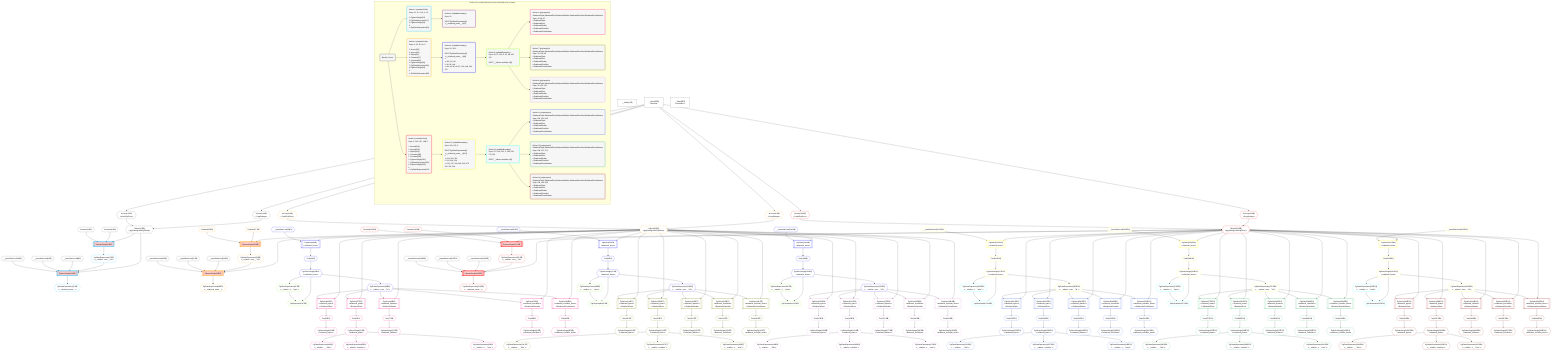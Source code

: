 %%{init: {'themeVariables': { 'fontSize': '12px'}}}%%
graph TD
    classDef path fill:#eee,stroke:#000,color:#000
    classDef plan fill:#fff,stroke-width:1px,color:#000
    classDef itemplan fill:#fff,stroke-width:2px,color:#000
    classDef unbatchedplan fill:#dff,stroke-width:1px,color:#000
    classDef sideeffectplan fill:#fcc,stroke-width:2px,color:#000
    classDef bucket fill:#f6f6f6,color:#000,stroke-width:2px,text-align:left


    %% define steps
    __Value0["__Value[0∈0]"]:::plan
    __Value3["__Value[3∈0]<br />ᐸcontextᐳ"]:::plan
    __Value5["__Value[5∈0]<br />ᐸrootValueᐳ"]:::plan
    __InputStaticLeaf8{{"__InputStaticLeaf[8∈0]"}}:::plan
    __InputStaticLeaf9{{"__InputStaticLeaf[9∈0]"}}:::plan
    __InputStaticLeaf10{{"__InputStaticLeaf[10∈0]"}}:::plan
    Constant11{{"Constant[11∈0]"}}:::plan
    Constant12{{"Constant[12∈0]"}}:::plan
    Access14{{"Access[14∈0]<br />ᐸ3.pgSettingsᐳ"}}:::plan
    Access15{{"Access[15∈0]<br />ᐸ3.withPgClientᐳ"}}:::plan
    Object16{{"Object[16∈0]<br />ᐸ{pgSettings,withPgClient}ᐳ"}}:::plan
    PgInsertSingle13[["PgInsertSingle[13∈1]"]]:::sideeffectplan
    PgClassExpression17{{"PgClassExpression[17∈1]<br />ᐸ__relation...ems__.”id”ᐳ"}}:::plan
    PgInsertSingle18[["PgInsertSingle[18∈1]"]]:::sideeffectplan
    PgClassExpression22{{"PgClassExpression[22∈1]<br />ᐸ__relational_posts__ᐳ"}}:::plan
    __InputStaticLeaf24{{"__InputStaticLeaf[24∈0]"}}:::plan
    __InputStaticLeaf25{{"__InputStaticLeaf[25∈0]"}}:::plan
    __InputStaticLeaf26{{"__InputStaticLeaf[26∈0]"}}:::plan
    Constant27{{"Constant[27∈3]"}}:::plan
    Constant28{{"Constant[28∈3]"}}:::plan
    Access30{{"Access[30∈3]<br />ᐸ3.pgSettingsᐳ"}}:::plan
    Access31{{"Access[31∈3]<br />ᐸ3.withPgClientᐳ"}}:::plan
    Object32{{"Object[32∈3]<br />ᐸ{pgSettings,withPgClient}ᐳ"}}:::plan
    PgInsertSingle29[["PgInsertSingle[29∈3]"]]:::sideeffectplan
    PgClassExpression33{{"PgClassExpression[33∈3]<br />ᐸ__relation...ems__.”id”ᐳ"}}:::plan
    PgInsertSingle34[["PgInsertSingle[34∈3]"]]:::sideeffectplan
    PgClassExpression38{{"PgClassExpression[38∈3]<br />ᐸ__relational_posts__ᐳ"}}:::plan
    __InputStaticLeaf39{{"__InputStaticLeaf[39∈4]"}}:::plan
    PgSelect40[["PgSelect[40∈4]<br />ᐸrelational_itemsᐳ"]]:::plan
    First44{{"First[44∈4]"}}:::plan
    PgSelectSingle45{{"PgSelectSingle[45∈4]<br />ᐸrelational_itemsᐳ"}}:::plan
    PgClassExpression46{{"PgClassExpression[46∈5]<br />ᐸ__relation...s__.”type”ᐳ"}}:::plan
    PgPolymorphic47{{"PgPolymorphic[47∈5]"}}:::plan
    PgClassExpression48{{"PgClassExpression[48∈4]<br />ᐸ__relation...ems__.”id”ᐳ"}}:::plan
    PgSelect49[["PgSelect[49∈6]<br />ᐸrelational_topicsᐳ<br />ᐳRelationalTopic"]]:::plan
    First53{{"First[53∈6]"}}:::plan
    PgSelectSingle54{{"PgSelectSingle[54∈6]<br />ᐸrelational_topicsᐳ"}}:::plan
    PgSelect57[["PgSelect[57∈6]<br />ᐸrelational_postsᐳ<br />ᐳRelationalPost"]]:::plan
    First61{{"First[61∈6]"}}:::plan
    PgSelectSingle62{{"PgSelectSingle[62∈6]<br />ᐸrelational_postsᐳ"}}:::plan
    PgClassExpression64{{"PgClassExpression[64∈6]<br />ᐸ__relation...__.”title”ᐳ"}}:::plan
    PgClassExpression65{{"PgClassExpression[65∈6]<br />ᐸ__relation...scription”ᐳ"}}:::plan
    PgClassExpression66{{"PgClassExpression[66∈6]<br />ᐸ__relation...s__.”note”ᐳ"}}:::plan
    PgSelect68[["PgSelect[68∈6]<br />ᐸrelational_dividersᐳ<br />ᐳRelationalDivider"]]:::plan
    First72{{"First[72∈6]"}}:::plan
    PgSelectSingle73{{"PgSelectSingle[73∈6]<br />ᐸrelational_dividersᐳ"}}:::plan
    PgSelect76[["PgSelect[76∈6]<br />ᐸrelational_checklistsᐳ<br />ᐳRelationalChecklist"]]:::plan
    First80{{"First[80∈6]"}}:::plan
    PgSelectSingle81{{"PgSelectSingle[81∈6]<br />ᐸrelational_checklistsᐳ"}}:::plan
    PgSelect84[["PgSelect[84∈6]<br />ᐸrelational_checklist_itemsᐳ<br />ᐳRelationalChecklistItem"]]:::plan
    First88{{"First[88∈6]"}}:::plan
    PgSelectSingle89{{"PgSelectSingle[89∈6]<br />ᐸrelational_checklist_itemsᐳ"}}:::plan
    __InputStaticLeaf91{{"__InputStaticLeaf[91∈4]"}}:::plan
    PgSelect92[["PgSelect[92∈4]<br />ᐸrelational_itemsᐳ"]]:::plan
    First96{{"First[96∈4]"}}:::plan
    PgSelectSingle97{{"PgSelectSingle[97∈4]<br />ᐸrelational_itemsᐳ"}}:::plan
    PgClassExpression98{{"PgClassExpression[98∈5]<br />ᐸ__relation...s__.”type”ᐳ"}}:::plan
    PgPolymorphic99{{"PgPolymorphic[99∈5]"}}:::plan
    PgClassExpression100{{"PgClassExpression[100∈4]<br />ᐸ__relation...ems__.”id”ᐳ"}}:::plan
    PgSelect101[["PgSelect[101∈7]<br />ᐸrelational_topicsᐳ<br />ᐳRelationalTopic"]]:::plan
    First105{{"First[105∈7]"}}:::plan
    PgSelectSingle106{{"PgSelectSingle[106∈7]<br />ᐸrelational_topicsᐳ"}}:::plan
    PgSelect109[["PgSelect[109∈7]<br />ᐸrelational_postsᐳ<br />ᐳRelationalPost"]]:::plan
    First113{{"First[113∈7]"}}:::plan
    PgSelectSingle114{{"PgSelectSingle[114∈7]<br />ᐸrelational_postsᐳ"}}:::plan
    PgClassExpression116{{"PgClassExpression[116∈7]<br />ᐸ__relation...__.”title”ᐳ"}}:::plan
    PgClassExpression117{{"PgClassExpression[117∈7]<br />ᐸ__relation...scription”ᐳ"}}:::plan
    PgClassExpression118{{"PgClassExpression[118∈7]<br />ᐸ__relation...s__.”note”ᐳ"}}:::plan
    PgSelect120[["PgSelect[120∈7]<br />ᐸrelational_dividersᐳ<br />ᐳRelationalDivider"]]:::plan
    First124{{"First[124∈7]"}}:::plan
    PgSelectSingle125{{"PgSelectSingle[125∈7]<br />ᐸrelational_dividersᐳ"}}:::plan
    PgSelect128[["PgSelect[128∈7]<br />ᐸrelational_checklistsᐳ<br />ᐳRelationalChecklist"]]:::plan
    First132{{"First[132∈7]"}}:::plan
    PgSelectSingle133{{"PgSelectSingle[133∈7]<br />ᐸrelational_checklistsᐳ"}}:::plan
    PgSelect136[["PgSelect[136∈7]<br />ᐸrelational_checklist_itemsᐳ<br />ᐳRelationalChecklistItem"]]:::plan
    First140{{"First[140∈7]"}}:::plan
    PgSelectSingle141{{"PgSelectSingle[141∈7]<br />ᐸrelational_checklist_itemsᐳ"}}:::plan
    __InputStaticLeaf143{{"__InputStaticLeaf[143∈4]"}}:::plan
    PgSelect144[["PgSelect[144∈4]<br />ᐸrelational_itemsᐳ"]]:::plan
    First148{{"First[148∈4]"}}:::plan
    PgSelectSingle149{{"PgSelectSingle[149∈4]<br />ᐸrelational_itemsᐳ"}}:::plan
    PgClassExpression150{{"PgClassExpression[150∈5]<br />ᐸ__relation...s__.”type”ᐳ"}}:::plan
    PgPolymorphic151{{"PgPolymorphic[151∈5]"}}:::plan
    PgClassExpression152{{"PgClassExpression[152∈4]<br />ᐸ__relation...ems__.”id”ᐳ"}}:::plan
    PgSelect153[["PgSelect[153∈8]<br />ᐸrelational_topicsᐳ<br />ᐳRelationalTopic"]]:::plan
    First157{{"First[157∈8]"}}:::plan
    PgSelectSingle158{{"PgSelectSingle[158∈8]<br />ᐸrelational_topicsᐳ"}}:::plan
    PgSelect161[["PgSelect[161∈8]<br />ᐸrelational_postsᐳ<br />ᐳRelationalPost"]]:::plan
    First165{{"First[165∈8]"}}:::plan
    PgSelectSingle166{{"PgSelectSingle[166∈8]<br />ᐸrelational_postsᐳ"}}:::plan
    PgClassExpression168{{"PgClassExpression[168∈8]<br />ᐸ__relation...__.”title”ᐳ"}}:::plan
    PgClassExpression169{{"PgClassExpression[169∈8]<br />ᐸ__relation...scription”ᐳ"}}:::plan
    PgClassExpression170{{"PgClassExpression[170∈8]<br />ᐸ__relation...s__.”note”ᐳ"}}:::plan
    PgSelect172[["PgSelect[172∈8]<br />ᐸrelational_dividersᐳ<br />ᐳRelationalDivider"]]:::plan
    First176{{"First[176∈8]"}}:::plan
    PgSelectSingle177{{"PgSelectSingle[177∈8]<br />ᐸrelational_dividersᐳ"}}:::plan
    PgSelect180[["PgSelect[180∈8]<br />ᐸrelational_checklistsᐳ<br />ᐳRelationalChecklist"]]:::plan
    First184{{"First[184∈8]"}}:::plan
    PgSelectSingle185{{"PgSelectSingle[185∈8]<br />ᐸrelational_checklistsᐳ"}}:::plan
    PgSelect188[["PgSelect[188∈8]<br />ᐸrelational_checklist_itemsᐳ<br />ᐳRelationalChecklistItem"]]:::plan
    First192{{"First[192∈8]"}}:::plan
    PgSelectSingle193{{"PgSelectSingle[193∈8]<br />ᐸrelational_checklist_itemsᐳ"}}:::plan
    __InputStaticLeaf196{{"__InputStaticLeaf[196∈0]"}}:::plan
    __InputStaticLeaf197{{"__InputStaticLeaf[197∈0]"}}:::plan
    __InputStaticLeaf198{{"__InputStaticLeaf[198∈0]"}}:::plan
    Constant199{{"Constant[199∈9]"}}:::plan
    Constant200{{"Constant[200∈9]"}}:::plan
    Access202{{"Access[202∈9]<br />ᐸ3.pgSettingsᐳ"}}:::plan
    Access203{{"Access[203∈9]<br />ᐸ3.withPgClientᐳ"}}:::plan
    Object204{{"Object[204∈9]<br />ᐸ{pgSettings,withPgClient}ᐳ"}}:::plan
    PgInsertSingle201[["PgInsertSingle[201∈9]"]]:::sideeffectplan
    PgClassExpression205{{"PgClassExpression[205∈9]<br />ᐸ__relation...ems__.”id”ᐳ"}}:::plan
    PgInsertSingle206[["PgInsertSingle[206∈9]"]]:::sideeffectplan
    PgClassExpression210{{"PgClassExpression[210∈9]<br />ᐸ__relational_posts__ᐳ"}}:::plan
    __InputStaticLeaf211{{"__InputStaticLeaf[211∈10]"}}:::plan
    PgSelect212[["PgSelect[212∈10]<br />ᐸrelational_itemsᐳ"]]:::plan
    First216{{"First[216∈10]"}}:::plan
    PgSelectSingle217{{"PgSelectSingle[217∈10]<br />ᐸrelational_itemsᐳ"}}:::plan
    PgClassExpression218{{"PgClassExpression[218∈11]<br />ᐸ__relation...s__.”type”ᐳ"}}:::plan
    PgPolymorphic219{{"PgPolymorphic[219∈11]"}}:::plan
    PgClassExpression220{{"PgClassExpression[220∈10]<br />ᐸ__relation...ems__.”id”ᐳ"}}:::plan
    PgSelect221[["PgSelect[221∈12]<br />ᐸrelational_topicsᐳ<br />ᐳRelationalTopic"]]:::plan
    First225{{"First[225∈12]"}}:::plan
    PgSelectSingle226{{"PgSelectSingle[226∈12]<br />ᐸrelational_topicsᐳ"}}:::plan
    PgSelect229[["PgSelect[229∈12]<br />ᐸrelational_postsᐳ<br />ᐳRelationalPost"]]:::plan
    First233{{"First[233∈12]"}}:::plan
    PgSelectSingle234{{"PgSelectSingle[234∈12]<br />ᐸrelational_postsᐳ"}}:::plan
    PgClassExpression236{{"PgClassExpression[236∈12]<br />ᐸ__relation...__.”title”ᐳ"}}:::plan
    PgClassExpression237{{"PgClassExpression[237∈12]<br />ᐸ__relation...scription”ᐳ"}}:::plan
    PgClassExpression238{{"PgClassExpression[238∈12]<br />ᐸ__relation...s__.”note”ᐳ"}}:::plan
    PgSelect240[["PgSelect[240∈12]<br />ᐸrelational_dividersᐳ<br />ᐳRelationalDivider"]]:::plan
    First244{{"First[244∈12]"}}:::plan
    PgSelectSingle245{{"PgSelectSingle[245∈12]<br />ᐸrelational_dividersᐳ"}}:::plan
    PgSelect248[["PgSelect[248∈12]<br />ᐸrelational_checklistsᐳ<br />ᐳRelationalChecklist"]]:::plan
    First252{{"First[252∈12]"}}:::plan
    PgSelectSingle253{{"PgSelectSingle[253∈12]<br />ᐸrelational_checklistsᐳ"}}:::plan
    PgSelect256[["PgSelect[256∈12]<br />ᐸrelational_checklist_itemsᐳ<br />ᐳRelationalChecklistItem"]]:::plan
    First260{{"First[260∈12]"}}:::plan
    PgSelectSingle261{{"PgSelectSingle[261∈12]<br />ᐸrelational_checklist_itemsᐳ"}}:::plan
    __InputStaticLeaf263{{"__InputStaticLeaf[263∈10]"}}:::plan
    PgSelect264[["PgSelect[264∈10]<br />ᐸrelational_itemsᐳ"]]:::plan
    First268{{"First[268∈10]"}}:::plan
    PgSelectSingle269{{"PgSelectSingle[269∈10]<br />ᐸrelational_itemsᐳ"}}:::plan
    PgClassExpression270{{"PgClassExpression[270∈11]<br />ᐸ__relation...s__.”type”ᐳ"}}:::plan
    PgPolymorphic271{{"PgPolymorphic[271∈11]"}}:::plan
    PgClassExpression272{{"PgClassExpression[272∈10]<br />ᐸ__relation...ems__.”id”ᐳ"}}:::plan
    PgSelect273[["PgSelect[273∈13]<br />ᐸrelational_topicsᐳ<br />ᐳRelationalTopic"]]:::plan
    First277{{"First[277∈13]"}}:::plan
    PgSelectSingle278{{"PgSelectSingle[278∈13]<br />ᐸrelational_topicsᐳ"}}:::plan
    PgSelect281[["PgSelect[281∈13]<br />ᐸrelational_postsᐳ<br />ᐳRelationalPost"]]:::plan
    First285{{"First[285∈13]"}}:::plan
    PgSelectSingle286{{"PgSelectSingle[286∈13]<br />ᐸrelational_postsᐳ"}}:::plan
    PgClassExpression288{{"PgClassExpression[288∈13]<br />ᐸ__relation...__.”title”ᐳ"}}:::plan
    PgClassExpression289{{"PgClassExpression[289∈13]<br />ᐸ__relation...scription”ᐳ"}}:::plan
    PgClassExpression290{{"PgClassExpression[290∈13]<br />ᐸ__relation...s__.”note”ᐳ"}}:::plan
    PgSelect292[["PgSelect[292∈13]<br />ᐸrelational_dividersᐳ<br />ᐳRelationalDivider"]]:::plan
    First296{{"First[296∈13]"}}:::plan
    PgSelectSingle297{{"PgSelectSingle[297∈13]<br />ᐸrelational_dividersᐳ"}}:::plan
    PgSelect300[["PgSelect[300∈13]<br />ᐸrelational_checklistsᐳ<br />ᐳRelationalChecklist"]]:::plan
    First304{{"First[304∈13]"}}:::plan
    PgSelectSingle305{{"PgSelectSingle[305∈13]<br />ᐸrelational_checklistsᐳ"}}:::plan
    PgSelect308[["PgSelect[308∈13]<br />ᐸrelational_checklist_itemsᐳ<br />ᐳRelationalChecklistItem"]]:::plan
    First312{{"First[312∈13]"}}:::plan
    PgSelectSingle313{{"PgSelectSingle[313∈13]<br />ᐸrelational_checklist_itemsᐳ"}}:::plan
    __InputStaticLeaf315{{"__InputStaticLeaf[315∈10]"}}:::plan
    PgSelect316[["PgSelect[316∈10]<br />ᐸrelational_itemsᐳ"]]:::plan
    First320{{"First[320∈10]"}}:::plan
    PgSelectSingle321{{"PgSelectSingle[321∈10]<br />ᐸrelational_itemsᐳ"}}:::plan
    PgClassExpression322{{"PgClassExpression[322∈11]<br />ᐸ__relation...s__.”type”ᐳ"}}:::plan
    PgPolymorphic323{{"PgPolymorphic[323∈11]"}}:::plan
    PgClassExpression324{{"PgClassExpression[324∈10]<br />ᐸ__relation...ems__.”id”ᐳ"}}:::plan
    PgSelect325[["PgSelect[325∈14]<br />ᐸrelational_topicsᐳ<br />ᐳRelationalTopic"]]:::plan
    First329{{"First[329∈14]"}}:::plan
    PgSelectSingle330{{"PgSelectSingle[330∈14]<br />ᐸrelational_topicsᐳ"}}:::plan
    PgSelect333[["PgSelect[333∈14]<br />ᐸrelational_postsᐳ<br />ᐳRelationalPost"]]:::plan
    First337{{"First[337∈14]"}}:::plan
    PgSelectSingle338{{"PgSelectSingle[338∈14]<br />ᐸrelational_postsᐳ"}}:::plan
    PgClassExpression340{{"PgClassExpression[340∈14]<br />ᐸ__relation...__.”title”ᐳ"}}:::plan
    PgClassExpression341{{"PgClassExpression[341∈14]<br />ᐸ__relation...scription”ᐳ"}}:::plan
    PgClassExpression342{{"PgClassExpression[342∈14]<br />ᐸ__relation...s__.”note”ᐳ"}}:::plan
    PgSelect344[["PgSelect[344∈14]<br />ᐸrelational_dividersᐳ<br />ᐳRelationalDivider"]]:::plan
    First348{{"First[348∈14]"}}:::plan
    PgSelectSingle349{{"PgSelectSingle[349∈14]<br />ᐸrelational_dividersᐳ"}}:::plan
    PgSelect352[["PgSelect[352∈14]<br />ᐸrelational_checklistsᐳ<br />ᐳRelationalChecklist"]]:::plan
    First356{{"First[356∈14]"}}:::plan
    PgSelectSingle357{{"PgSelectSingle[357∈14]<br />ᐸrelational_checklistsᐳ"}}:::plan
    PgSelect360[["PgSelect[360∈14]<br />ᐸrelational_checklist_itemsᐳ<br />ᐳRelationalChecklistItem"]]:::plan
    First364{{"First[364∈14]"}}:::plan
    PgSelectSingle365{{"PgSelectSingle[365∈14]<br />ᐸrelational_checklist_itemsᐳ"}}:::plan

    %% plan dependencies
    __Value3 --> Access14
    __Value3 --> Access15
    Access14 & Access15 --> Object16
    Object16 & Constant11 & Constant12 --> PgInsertSingle13
    PgInsertSingle13 --> PgClassExpression17
    Object16 & PgClassExpression17 & __InputStaticLeaf8 & __InputStaticLeaf9 & __InputStaticLeaf10 --> PgInsertSingle18
    PgInsertSingle18 --> PgClassExpression22
    __Value3 --> Access30
    __Value3 --> Access31
    Access30 & Access31 --> Object32
    Object32 & Constant27 & Constant28 --> PgInsertSingle29
    PgInsertSingle29 --> PgClassExpression33
    Object32 & PgClassExpression33 & __InputStaticLeaf24 & __InputStaticLeaf25 & __InputStaticLeaf26 --> PgInsertSingle34
    PgInsertSingle34 --> PgClassExpression38
    Object32 & __InputStaticLeaf39 --> PgSelect40
    PgSelect40 --> First44
    First44 --> PgSelectSingle45
    PgSelectSingle45 --> PgClassExpression46
    PgSelectSingle45 & PgClassExpression46 --> PgPolymorphic47
    PgSelectSingle45 --> PgClassExpression48
    Object32 & PgClassExpression48 --> PgSelect49
    PgSelect49 --> First53
    First53 --> PgSelectSingle54
    Object32 & PgClassExpression48 --> PgSelect57
    PgSelect57 --> First61
    First61 --> PgSelectSingle62
    PgSelectSingle62 --> PgClassExpression64
    PgSelectSingle62 --> PgClassExpression65
    PgSelectSingle62 --> PgClassExpression66
    Object32 & PgClassExpression48 --> PgSelect68
    PgSelect68 --> First72
    First72 --> PgSelectSingle73
    Object32 & PgClassExpression48 --> PgSelect76
    PgSelect76 --> First80
    First80 --> PgSelectSingle81
    Object32 & PgClassExpression48 --> PgSelect84
    PgSelect84 --> First88
    First88 --> PgSelectSingle89
    Object32 & __InputStaticLeaf91 --> PgSelect92
    PgSelect92 --> First96
    First96 --> PgSelectSingle97
    PgSelectSingle97 --> PgClassExpression98
    PgSelectSingle97 & PgClassExpression98 --> PgPolymorphic99
    PgSelectSingle97 --> PgClassExpression100
    Object32 & PgClassExpression100 --> PgSelect101
    PgSelect101 --> First105
    First105 --> PgSelectSingle106
    Object32 & PgClassExpression100 --> PgSelect109
    PgSelect109 --> First113
    First113 --> PgSelectSingle114
    PgSelectSingle114 --> PgClassExpression116
    PgSelectSingle114 --> PgClassExpression117
    PgSelectSingle114 --> PgClassExpression118
    Object32 & PgClassExpression100 --> PgSelect120
    PgSelect120 --> First124
    First124 --> PgSelectSingle125
    Object32 & PgClassExpression100 --> PgSelect128
    PgSelect128 --> First132
    First132 --> PgSelectSingle133
    Object32 & PgClassExpression100 --> PgSelect136
    PgSelect136 --> First140
    First140 --> PgSelectSingle141
    Object32 & __InputStaticLeaf143 --> PgSelect144
    PgSelect144 --> First148
    First148 --> PgSelectSingle149
    PgSelectSingle149 --> PgClassExpression150
    PgSelectSingle149 & PgClassExpression150 --> PgPolymorphic151
    PgSelectSingle149 --> PgClassExpression152
    Object32 & PgClassExpression152 --> PgSelect153
    PgSelect153 --> First157
    First157 --> PgSelectSingle158
    Object32 & PgClassExpression152 --> PgSelect161
    PgSelect161 --> First165
    First165 --> PgSelectSingle166
    PgSelectSingle166 --> PgClassExpression168
    PgSelectSingle166 --> PgClassExpression169
    PgSelectSingle166 --> PgClassExpression170
    Object32 & PgClassExpression152 --> PgSelect172
    PgSelect172 --> First176
    First176 --> PgSelectSingle177
    Object32 & PgClassExpression152 --> PgSelect180
    PgSelect180 --> First184
    First184 --> PgSelectSingle185
    Object32 & PgClassExpression152 --> PgSelect188
    PgSelect188 --> First192
    First192 --> PgSelectSingle193
    __Value3 --> Access202
    __Value3 --> Access203
    Access202 & Access203 --> Object204
    Object204 & Constant199 & Constant200 --> PgInsertSingle201
    PgInsertSingle201 --> PgClassExpression205
    Object204 & PgClassExpression205 & __InputStaticLeaf196 & __InputStaticLeaf197 & __InputStaticLeaf198 --> PgInsertSingle206
    PgInsertSingle206 --> PgClassExpression210
    Object204 & __InputStaticLeaf211 --> PgSelect212
    PgSelect212 --> First216
    First216 --> PgSelectSingle217
    PgSelectSingle217 --> PgClassExpression218
    PgSelectSingle217 & PgClassExpression218 --> PgPolymorphic219
    PgSelectSingle217 --> PgClassExpression220
    Object204 & PgClassExpression220 --> PgSelect221
    PgSelect221 --> First225
    First225 --> PgSelectSingle226
    Object204 & PgClassExpression220 --> PgSelect229
    PgSelect229 --> First233
    First233 --> PgSelectSingle234
    PgSelectSingle234 --> PgClassExpression236
    PgSelectSingle234 --> PgClassExpression237
    PgSelectSingle234 --> PgClassExpression238
    Object204 & PgClassExpression220 --> PgSelect240
    PgSelect240 --> First244
    First244 --> PgSelectSingle245
    Object204 & PgClassExpression220 --> PgSelect248
    PgSelect248 --> First252
    First252 --> PgSelectSingle253
    Object204 & PgClassExpression220 --> PgSelect256
    PgSelect256 --> First260
    First260 --> PgSelectSingle261
    Object204 & __InputStaticLeaf263 --> PgSelect264
    PgSelect264 --> First268
    First268 --> PgSelectSingle269
    PgSelectSingle269 --> PgClassExpression270
    PgSelectSingle269 & PgClassExpression270 --> PgPolymorphic271
    PgSelectSingle269 --> PgClassExpression272
    Object204 & PgClassExpression272 --> PgSelect273
    PgSelect273 --> First277
    First277 --> PgSelectSingle278
    Object204 & PgClassExpression272 --> PgSelect281
    PgSelect281 --> First285
    First285 --> PgSelectSingle286
    PgSelectSingle286 --> PgClassExpression288
    PgSelectSingle286 --> PgClassExpression289
    PgSelectSingle286 --> PgClassExpression290
    Object204 & PgClassExpression272 --> PgSelect292
    PgSelect292 --> First296
    First296 --> PgSelectSingle297
    Object204 & PgClassExpression272 --> PgSelect300
    PgSelect300 --> First304
    First304 --> PgSelectSingle305
    Object204 & PgClassExpression272 --> PgSelect308
    PgSelect308 --> First312
    First312 --> PgSelectSingle313
    Object204 & __InputStaticLeaf315 --> PgSelect316
    PgSelect316 --> First320
    First320 --> PgSelectSingle321
    PgSelectSingle321 --> PgClassExpression322
    PgSelectSingle321 & PgClassExpression322 --> PgPolymorphic323
    PgSelectSingle321 --> PgClassExpression324
    Object204 & PgClassExpression324 --> PgSelect325
    PgSelect325 --> First329
    First329 --> PgSelectSingle330
    Object204 & PgClassExpression324 --> PgSelect333
    PgSelect333 --> First337
    First337 --> PgSelectSingle338
    PgSelectSingle338 --> PgClassExpression340
    PgSelectSingle338 --> PgClassExpression341
    PgSelectSingle338 --> PgClassExpression342
    Object204 & PgClassExpression324 --> PgSelect344
    PgSelect344 --> First348
    First348 --> PgSelectSingle349
    Object204 & PgClassExpression324 --> PgSelect352
    PgSelect352 --> First356
    First356 --> PgSelectSingle357
    Object204 & PgClassExpression324 --> PgSelect360
    PgSelect360 --> First364
    First364 --> PgSelectSingle365

    subgraph "Buckets for mutations/basics/create-relational-post-no-query"
    Bucket0("Bucket 0 (root)"):::bucket
    classDef bucket0 stroke:#696969
    class Bucket0,__Value0,__Value3,__Value5,__InputStaticLeaf8,__InputStaticLeaf9,__InputStaticLeaf10,Constant11,Constant12,Access14,Access15,Object16,__InputStaticLeaf24,__InputStaticLeaf25,__InputStaticLeaf26,__InputStaticLeaf196,__InputStaticLeaf197,__InputStaticLeaf198 bucket0
    Bucket1("Bucket 1 (mutationField)<br />Deps: 16, 11, 12, 8, 9, 10<br /><br />1: PgInsertSingle[13]<br />2: PgClassExpression[17]<br />3: PgInsertSingle[18]<br />4: <br />ᐳ: PgClassExpression[22]"):::bucket
    classDef bucket1 stroke:#00bfff
    class Bucket1,PgInsertSingle13,PgClassExpression17,PgInsertSingle18,PgClassExpression22 bucket1
    Bucket2("Bucket 2 (nullableBoundary)<br />Deps: 22<br /><br />ROOT PgClassExpression{1}ᐸ__relational_posts__ᐳ[22]"):::bucket
    classDef bucket2 stroke:#7f007f
    class Bucket2 bucket2
    Bucket3("Bucket 3 (mutationField)<br />Deps: 3, 24, 25, 26, 5<br /><br />1: Access[30]<br />2: Access[31]<br />3: Object[32]<br />4: Constant[27]<br />5: Constant[28]<br />6: PgInsertSingle[29]<br />7: PgClassExpression[33]<br />8: PgInsertSingle[34]<br />9: <br />ᐳ: PgClassExpression[38]"):::bucket
    classDef bucket3 stroke:#ffa500
    class Bucket3,Constant27,Constant28,PgInsertSingle29,Access30,Access31,Object32,PgClassExpression33,PgInsertSingle34,PgClassExpression38 bucket3
    Bucket4("Bucket 4 (nullableBoundary)<br />Deps: 32, 38, 5<br /><br />ROOT PgClassExpression{3}ᐸ__relational_posts__ᐳ[38]<br />1: <br />ᐳ: 39, 91, 143<br />2: 40, 92, 144<br />ᐳ: 44, 45, 48, 96, 97, 100, 148, 149, 152"):::bucket
    classDef bucket4 stroke:#0000ff
    class Bucket4,__InputStaticLeaf39,PgSelect40,First44,PgSelectSingle45,PgClassExpression48,__InputStaticLeaf91,PgSelect92,First96,PgSelectSingle97,PgClassExpression100,__InputStaticLeaf143,PgSelect144,First148,PgSelectSingle149,PgClassExpression152 bucket4
    Bucket5("Bucket 5 (nullableBoundary)<br />Deps: 45, 97, 149, 5, 32, 48, 100, 152<br /><br />ROOT __ValueᐸrootValueᐳ[5]"):::bucket
    classDef bucket5 stroke:#7fff00
    class Bucket5,PgClassExpression46,PgPolymorphic47,PgClassExpression98,PgPolymorphic99,PgClassExpression150,PgPolymorphic151 bucket5
    Bucket6("Bucket 6 (polymorphic)<br />RelationalTopic,RelationalPost,RelationalDivider,RelationalChecklist,RelationalChecklistItem<br />Deps: 32, 48, 47<br />ᐳRelationalTopic<br />ᐳRelationalPost<br />ᐳRelationalDivider<br />ᐳRelationalChecklist<br />ᐳRelationalChecklistItem"):::bucket
    classDef bucket6 stroke:#ff1493
    class Bucket6,PgSelect49,First53,PgSelectSingle54,PgSelect57,First61,PgSelectSingle62,PgClassExpression64,PgClassExpression65,PgClassExpression66,PgSelect68,First72,PgSelectSingle73,PgSelect76,First80,PgSelectSingle81,PgSelect84,First88,PgSelectSingle89 bucket6
    Bucket7("Bucket 7 (polymorphic)<br />RelationalTopic,RelationalPost,RelationalDivider,RelationalChecklist,RelationalChecklistItem<br />Deps: 32, 100, 99<br />ᐳRelationalTopic<br />ᐳRelationalPost<br />ᐳRelationalDivider<br />ᐳRelationalChecklist<br />ᐳRelationalChecklistItem"):::bucket
    classDef bucket7 stroke:#808000
    class Bucket7,PgSelect101,First105,PgSelectSingle106,PgSelect109,First113,PgSelectSingle114,PgClassExpression116,PgClassExpression117,PgClassExpression118,PgSelect120,First124,PgSelectSingle125,PgSelect128,First132,PgSelectSingle133,PgSelect136,First140,PgSelectSingle141 bucket7
    Bucket8("Bucket 8 (polymorphic)<br />RelationalTopic,RelationalPost,RelationalDivider,RelationalChecklist,RelationalChecklistItem<br />Deps: 32, 152, 151<br />ᐳRelationalTopic<br />ᐳRelationalPost<br />ᐳRelationalDivider<br />ᐳRelationalChecklist<br />ᐳRelationalChecklistItem"):::bucket
    classDef bucket8 stroke:#dda0dd
    class Bucket8,PgSelect153,First157,PgSelectSingle158,PgSelect161,First165,PgSelectSingle166,PgClassExpression168,PgClassExpression169,PgClassExpression170,PgSelect172,First176,PgSelectSingle177,PgSelect180,First184,PgSelectSingle185,PgSelect188,First192,PgSelectSingle193 bucket8
    Bucket9("Bucket 9 (mutationField)<br />Deps: 3, 196, 197, 198, 5<br /><br />1: Access[202]<br />2: Access[203]<br />3: Object[204]<br />4: Constant[199]<br />5: Constant[200]<br />6: PgInsertSingle[201]<br />7: PgClassExpression[205]<br />8: PgInsertSingle[206]<br />9: <br />ᐳ: PgClassExpression[210]"):::bucket
    classDef bucket9 stroke:#ff0000
    class Bucket9,Constant199,Constant200,PgInsertSingle201,Access202,Access203,Object204,PgClassExpression205,PgInsertSingle206,PgClassExpression210 bucket9
    Bucket10("Bucket 10 (nullableBoundary)<br />Deps: 204, 210, 5<br /><br />ROOT PgClassExpression{9}ᐸ__relational_posts__ᐳ[210]<br />1: <br />ᐳ: 211, 263, 315<br />2: 212, 264, 316<br />ᐳ: 216, 217, 220, 268, 269, 272, 320, 321, 324"):::bucket
    classDef bucket10 stroke:#ffff00
    class Bucket10,__InputStaticLeaf211,PgSelect212,First216,PgSelectSingle217,PgClassExpression220,__InputStaticLeaf263,PgSelect264,First268,PgSelectSingle269,PgClassExpression272,__InputStaticLeaf315,PgSelect316,First320,PgSelectSingle321,PgClassExpression324 bucket10
    Bucket11("Bucket 11 (nullableBoundary)<br />Deps: 217, 269, 321, 5, 204, 220, 272, 324<br /><br />ROOT __ValueᐸrootValueᐳ[5]"):::bucket
    classDef bucket11 stroke:#00ffff
    class Bucket11,PgClassExpression218,PgPolymorphic219,PgClassExpression270,PgPolymorphic271,PgClassExpression322,PgPolymorphic323 bucket11
    Bucket12("Bucket 12 (polymorphic)<br />RelationalTopic,RelationalPost,RelationalDivider,RelationalChecklist,RelationalChecklistItem<br />Deps: 204, 220, 219<br />ᐳRelationalTopic<br />ᐳRelationalPost<br />ᐳRelationalDivider<br />ᐳRelationalChecklist<br />ᐳRelationalChecklistItem"):::bucket
    classDef bucket12 stroke:#4169e1
    class Bucket12,PgSelect221,First225,PgSelectSingle226,PgSelect229,First233,PgSelectSingle234,PgClassExpression236,PgClassExpression237,PgClassExpression238,PgSelect240,First244,PgSelectSingle245,PgSelect248,First252,PgSelectSingle253,PgSelect256,First260,PgSelectSingle261 bucket12
    Bucket13("Bucket 13 (polymorphic)<br />RelationalTopic,RelationalPost,RelationalDivider,RelationalChecklist,RelationalChecklistItem<br />Deps: 204, 272, 271<br />ᐳRelationalTopic<br />ᐳRelationalPost<br />ᐳRelationalDivider<br />ᐳRelationalChecklist<br />ᐳRelationalChecklistItem"):::bucket
    classDef bucket13 stroke:#3cb371
    class Bucket13,PgSelect273,First277,PgSelectSingle278,PgSelect281,First285,PgSelectSingle286,PgClassExpression288,PgClassExpression289,PgClassExpression290,PgSelect292,First296,PgSelectSingle297,PgSelect300,First304,PgSelectSingle305,PgSelect308,First312,PgSelectSingle313 bucket13
    Bucket14("Bucket 14 (polymorphic)<br />RelationalTopic,RelationalPost,RelationalDivider,RelationalChecklist,RelationalChecklistItem<br />Deps: 204, 324, 323<br />ᐳRelationalTopic<br />ᐳRelationalPost<br />ᐳRelationalDivider<br />ᐳRelationalChecklist<br />ᐳRelationalChecklistItem"):::bucket
    classDef bucket14 stroke:#a52a2a
    class Bucket14,PgSelect325,First329,PgSelectSingle330,PgSelect333,First337,PgSelectSingle338,PgClassExpression340,PgClassExpression341,PgClassExpression342,PgSelect344,First348,PgSelectSingle349,PgSelect352,First356,PgSelectSingle357,PgSelect360,First364,PgSelectSingle365 bucket14
    Bucket0 --> Bucket1 & Bucket3 & Bucket9
    Bucket1 --> Bucket2
    Bucket3 --> Bucket4
    Bucket4 --> Bucket5
    Bucket5 --> Bucket6 & Bucket7 & Bucket8
    Bucket9 --> Bucket10
    Bucket10 --> Bucket11
    Bucket11 --> Bucket12 & Bucket13 & Bucket14
    end
